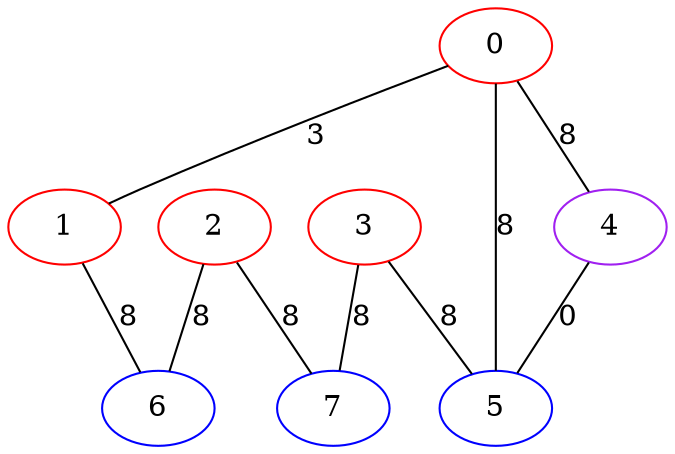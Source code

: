 graph "" {
0 [color=red, weight=1];
1 [color=red, weight=1];
2 [color=red, weight=1];
3 [color=red, weight=1];
4 [color=purple, weight=4];
5 [color=blue, weight=3];
6 [color=blue, weight=3];
7 [color=blue, weight=3];
0 -- 1  [key=0, label=3];
0 -- 4  [key=0, label=8];
0 -- 5  [key=0, label=8];
1 -- 6  [key=0, label=8];
2 -- 6  [key=0, label=8];
2 -- 7  [key=0, label=8];
3 -- 5  [key=0, label=8];
3 -- 7  [key=0, label=8];
4 -- 5  [key=0, label=0];
}
